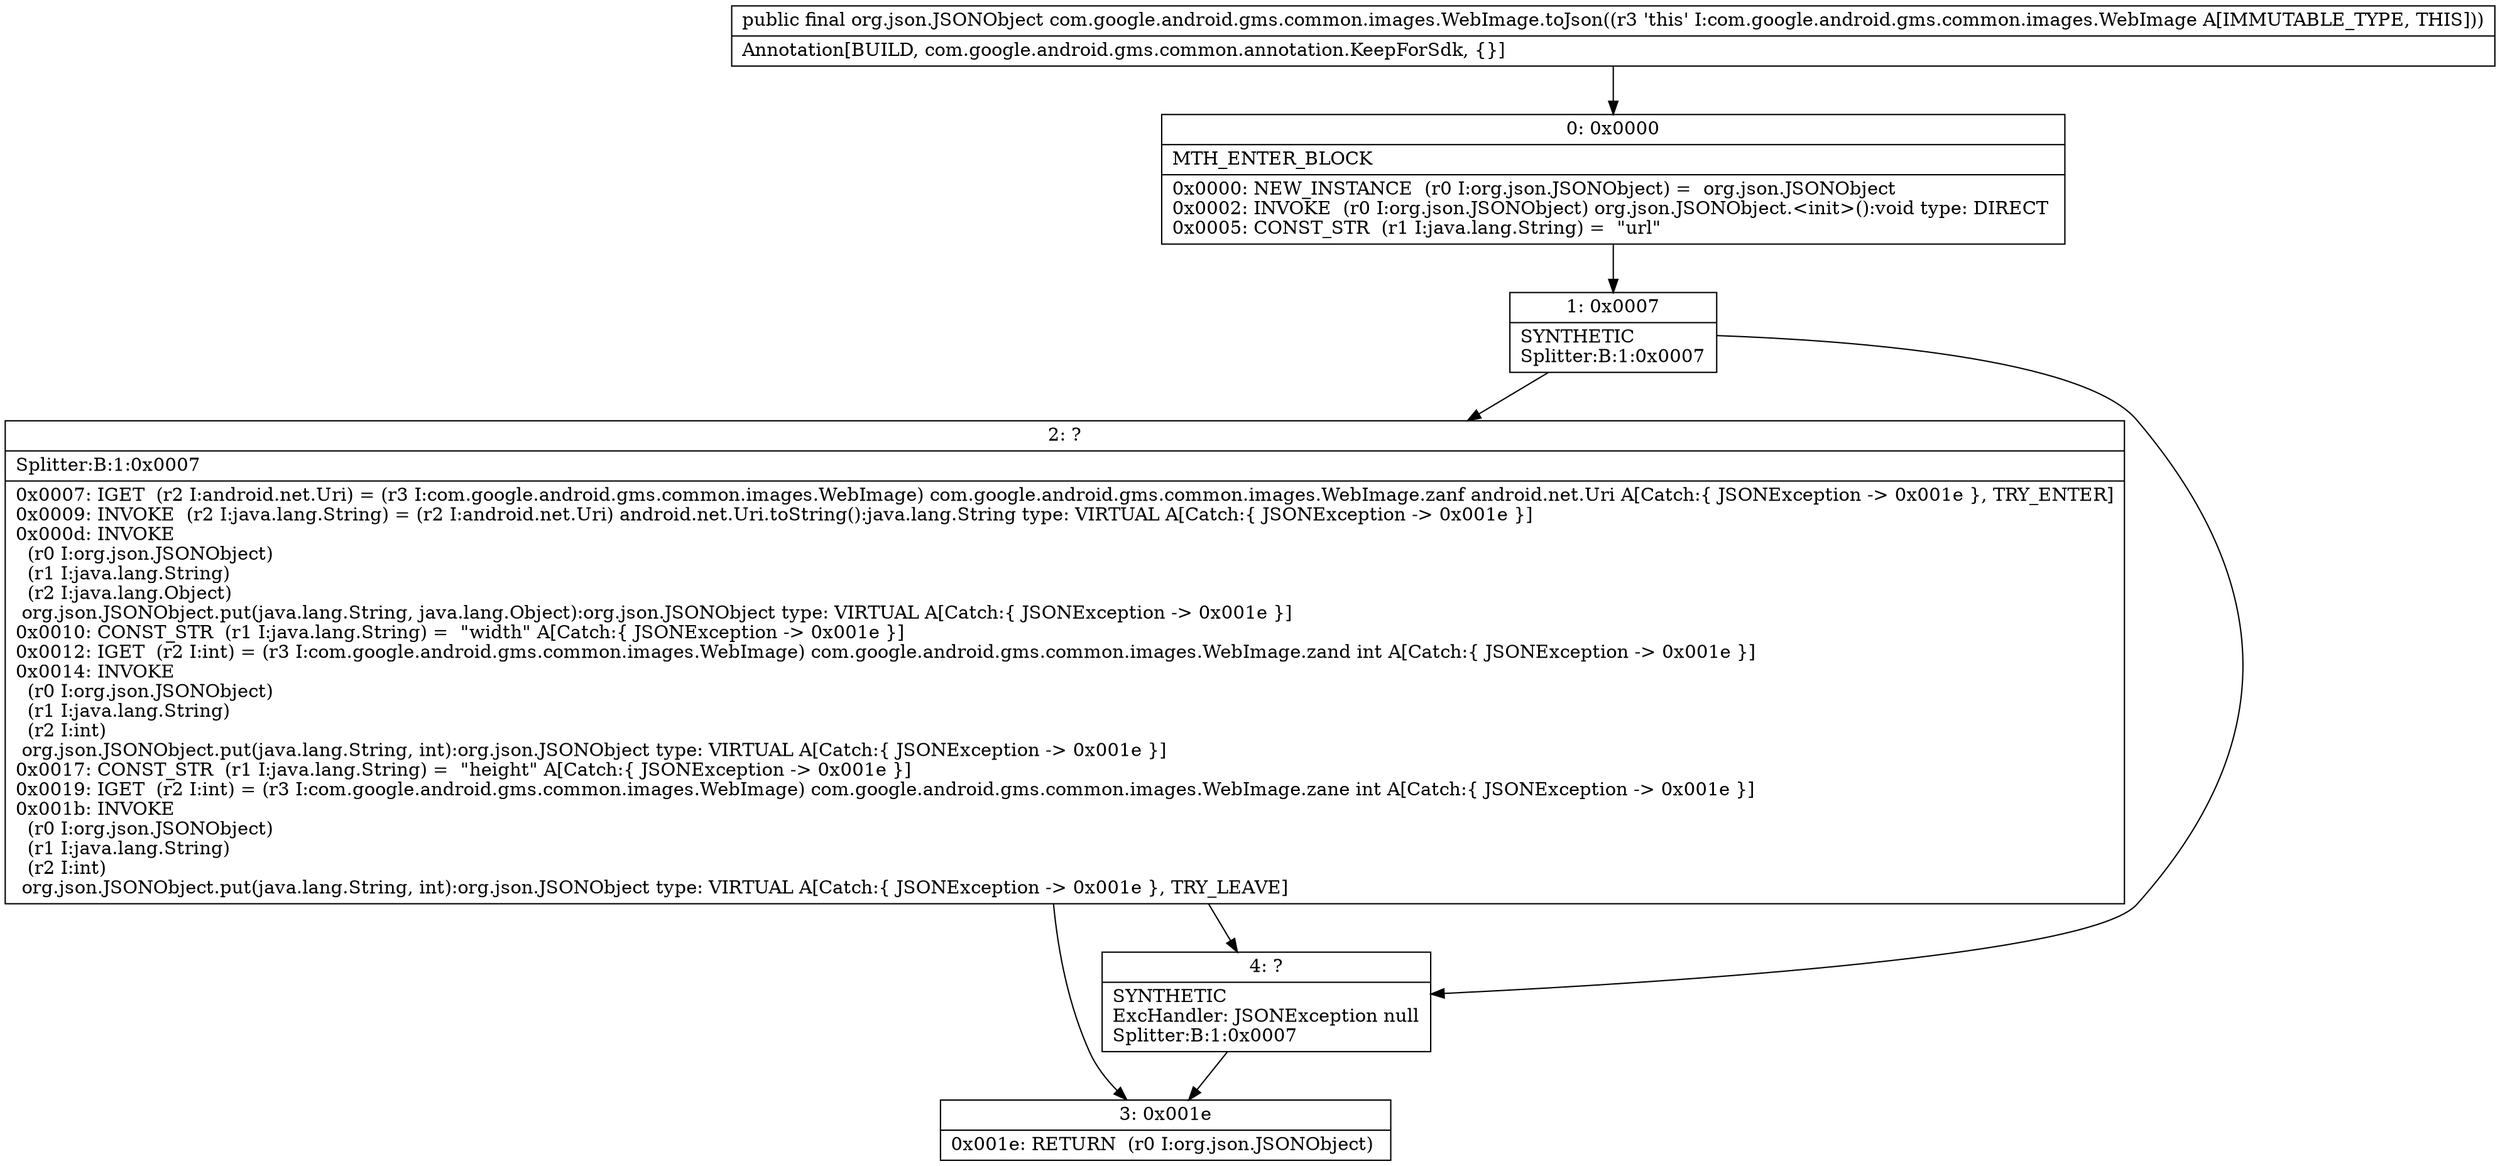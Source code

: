 digraph "CFG forcom.google.android.gms.common.images.WebImage.toJson()Lorg\/json\/JSONObject;" {
Node_0 [shape=record,label="{0\:\ 0x0000|MTH_ENTER_BLOCK\l|0x0000: NEW_INSTANCE  (r0 I:org.json.JSONObject) =  org.json.JSONObject \l0x0002: INVOKE  (r0 I:org.json.JSONObject) org.json.JSONObject.\<init\>():void type: DIRECT \l0x0005: CONST_STR  (r1 I:java.lang.String) =  \"url\" \l}"];
Node_1 [shape=record,label="{1\:\ 0x0007|SYNTHETIC\lSplitter:B:1:0x0007\l}"];
Node_2 [shape=record,label="{2\:\ ?|Splitter:B:1:0x0007\l|0x0007: IGET  (r2 I:android.net.Uri) = (r3 I:com.google.android.gms.common.images.WebImage) com.google.android.gms.common.images.WebImage.zanf android.net.Uri A[Catch:\{ JSONException \-\> 0x001e \}, TRY_ENTER]\l0x0009: INVOKE  (r2 I:java.lang.String) = (r2 I:android.net.Uri) android.net.Uri.toString():java.lang.String type: VIRTUAL A[Catch:\{ JSONException \-\> 0x001e \}]\l0x000d: INVOKE  \l  (r0 I:org.json.JSONObject)\l  (r1 I:java.lang.String)\l  (r2 I:java.lang.Object)\l org.json.JSONObject.put(java.lang.String, java.lang.Object):org.json.JSONObject type: VIRTUAL A[Catch:\{ JSONException \-\> 0x001e \}]\l0x0010: CONST_STR  (r1 I:java.lang.String) =  \"width\" A[Catch:\{ JSONException \-\> 0x001e \}]\l0x0012: IGET  (r2 I:int) = (r3 I:com.google.android.gms.common.images.WebImage) com.google.android.gms.common.images.WebImage.zand int A[Catch:\{ JSONException \-\> 0x001e \}]\l0x0014: INVOKE  \l  (r0 I:org.json.JSONObject)\l  (r1 I:java.lang.String)\l  (r2 I:int)\l org.json.JSONObject.put(java.lang.String, int):org.json.JSONObject type: VIRTUAL A[Catch:\{ JSONException \-\> 0x001e \}]\l0x0017: CONST_STR  (r1 I:java.lang.String) =  \"height\" A[Catch:\{ JSONException \-\> 0x001e \}]\l0x0019: IGET  (r2 I:int) = (r3 I:com.google.android.gms.common.images.WebImage) com.google.android.gms.common.images.WebImage.zane int A[Catch:\{ JSONException \-\> 0x001e \}]\l0x001b: INVOKE  \l  (r0 I:org.json.JSONObject)\l  (r1 I:java.lang.String)\l  (r2 I:int)\l org.json.JSONObject.put(java.lang.String, int):org.json.JSONObject type: VIRTUAL A[Catch:\{ JSONException \-\> 0x001e \}, TRY_LEAVE]\l}"];
Node_3 [shape=record,label="{3\:\ 0x001e|0x001e: RETURN  (r0 I:org.json.JSONObject) \l}"];
Node_4 [shape=record,label="{4\:\ ?|SYNTHETIC\lExcHandler: JSONException null\lSplitter:B:1:0x0007\l}"];
MethodNode[shape=record,label="{public final org.json.JSONObject com.google.android.gms.common.images.WebImage.toJson((r3 'this' I:com.google.android.gms.common.images.WebImage A[IMMUTABLE_TYPE, THIS]))  | Annotation[BUILD, com.google.android.gms.common.annotation.KeepForSdk, \{\}]\l}"];
MethodNode -> Node_0;
Node_0 -> Node_1;
Node_1 -> Node_2;
Node_1 -> Node_4;
Node_2 -> Node_3;
Node_2 -> Node_4;
Node_4 -> Node_3;
}

